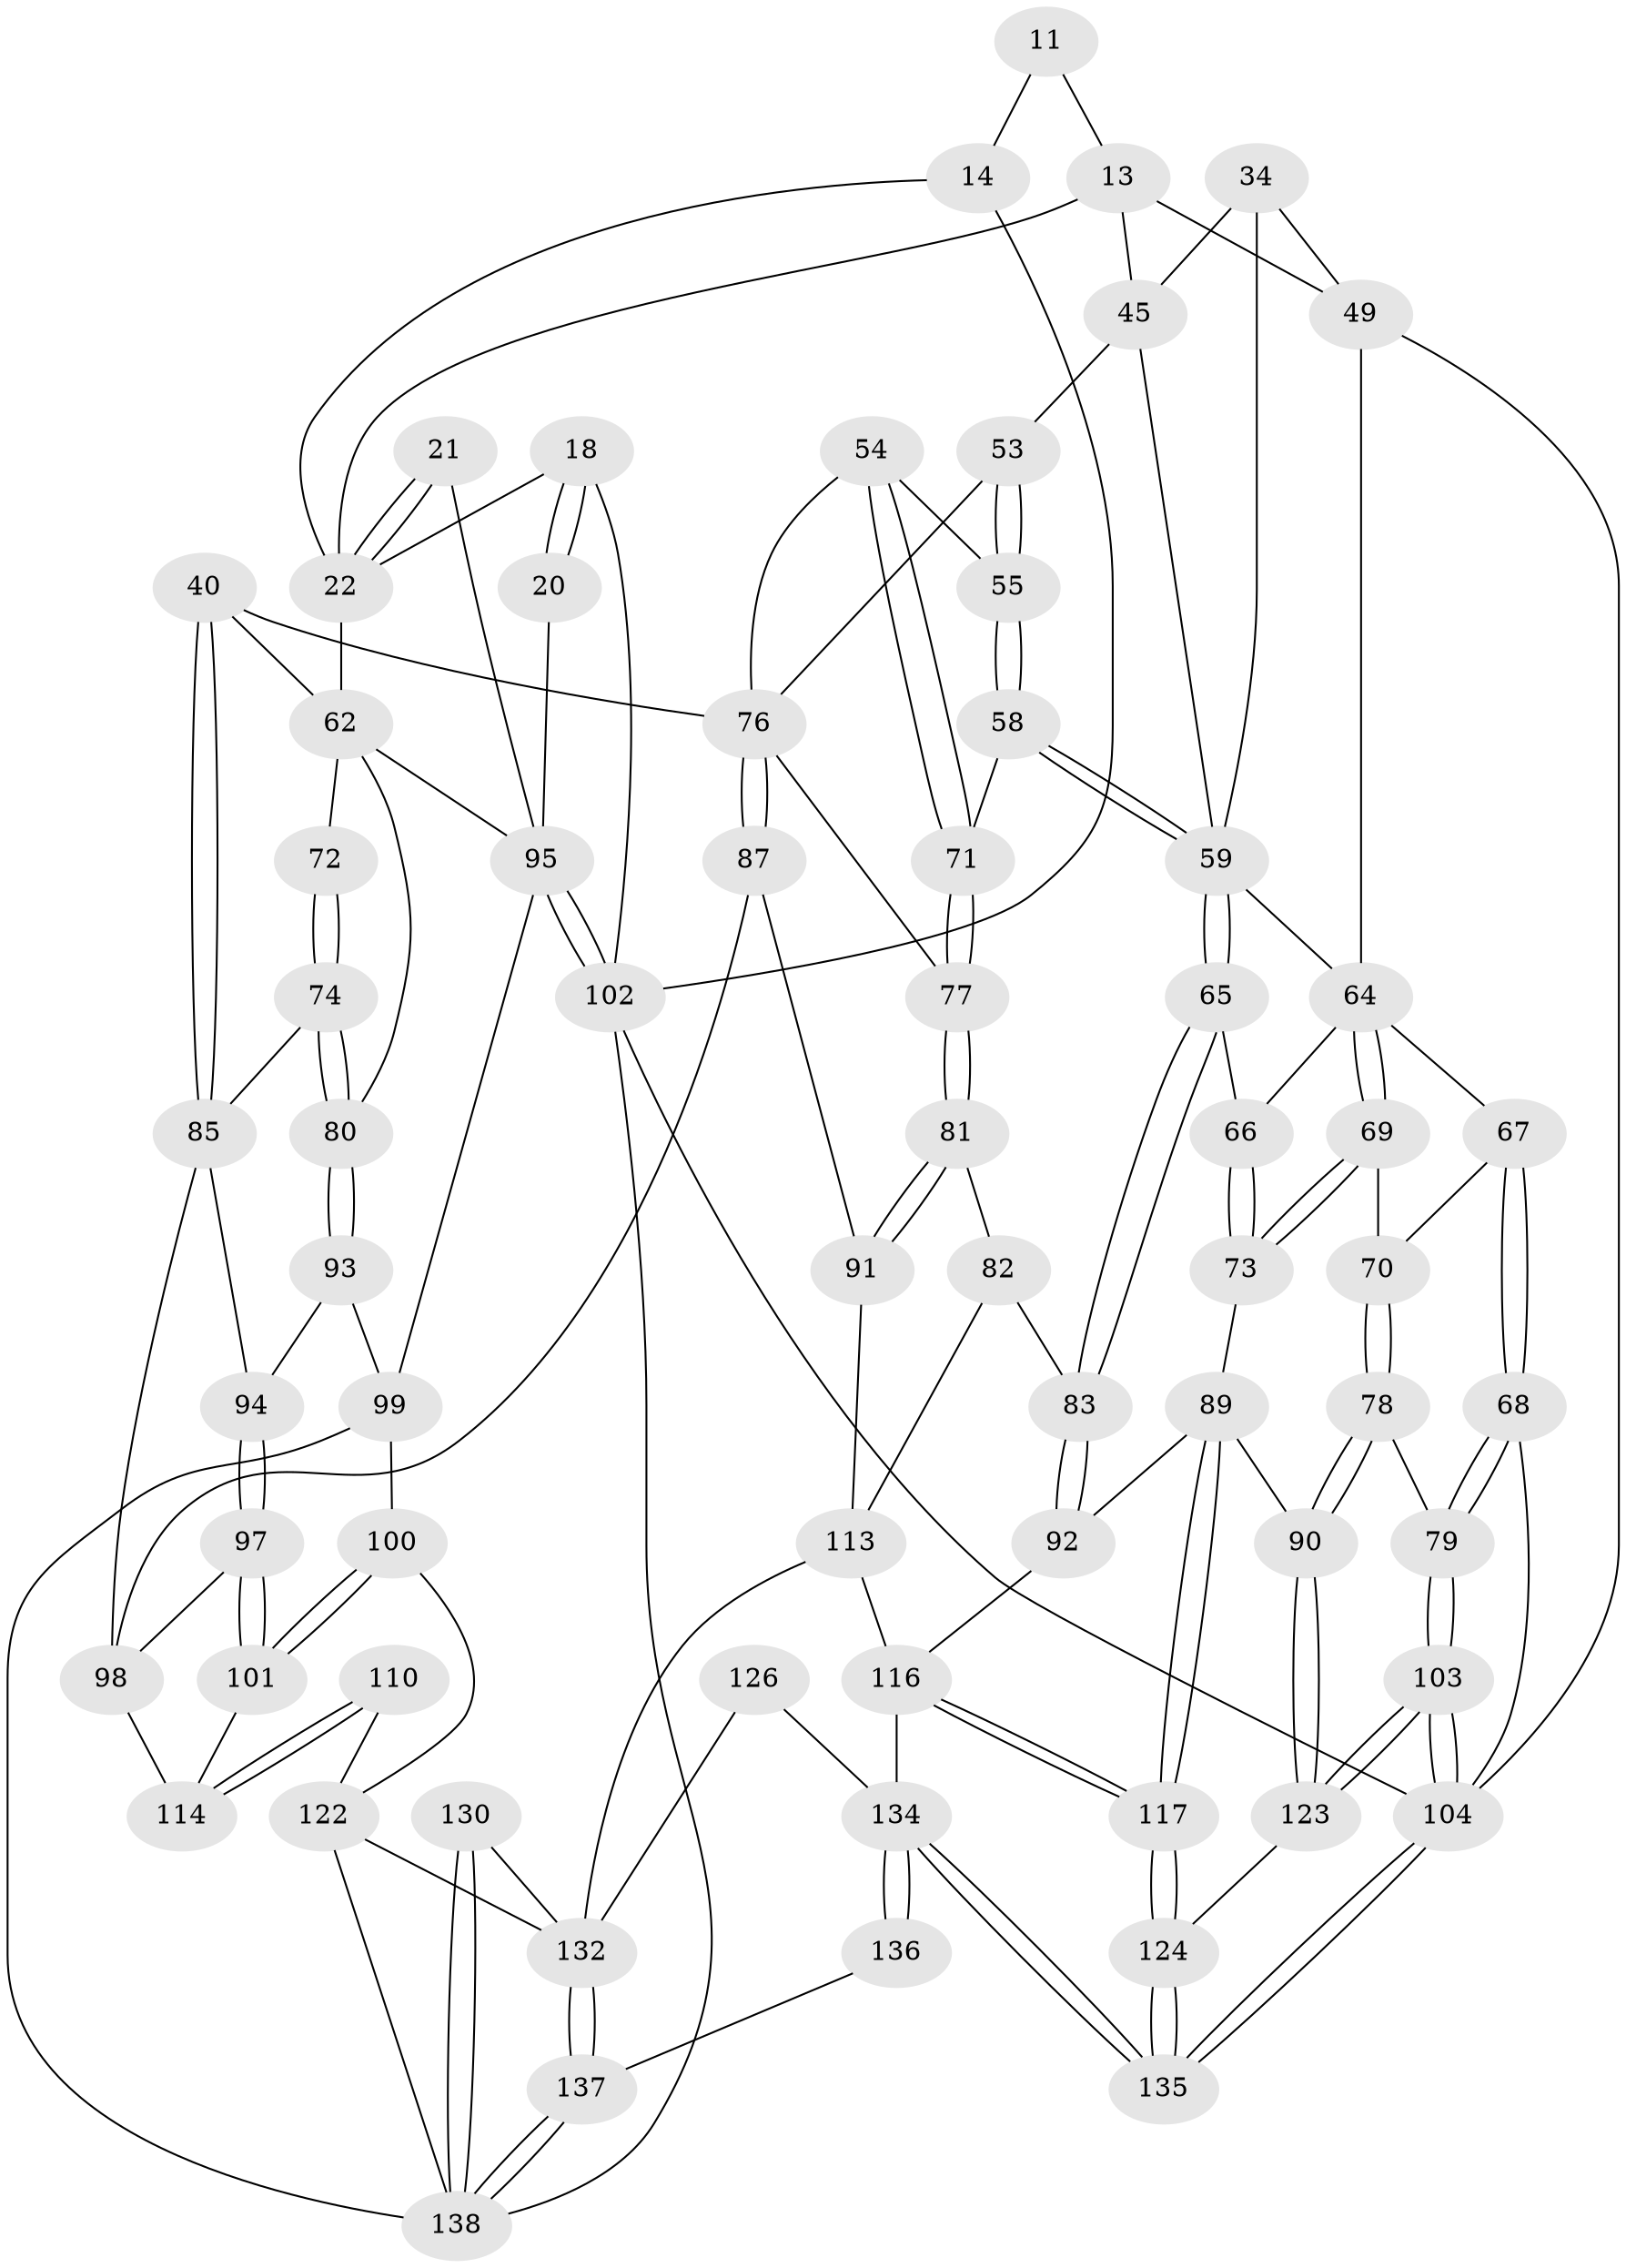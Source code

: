 // original degree distribution, {3: 0.021739130434782608, 4: 0.18840579710144928, 5: 0.6014492753623188, 6: 0.18840579710144928}
// Generated by graph-tools (version 1.1) at 2025/00/03/09/25 05:00:50]
// undirected, 69 vertices, 158 edges
graph export_dot {
graph [start="1"]
  node [color=gray90,style=filled];
  11 [pos="+0.7273788485029471+0.06456754783998285",super="+2"];
  13 [pos="+0.5868561381342228+0.10881864097234172",super="+12+10"];
  14 [pos="+0.7896390713523368+0.082398602957647",super="+3"];
  18 [pos="+0.9346932762317827+0.060407661822264175",super="+17"];
  20 [pos="+0.9505318744398288+0.23303764662295195"];
  21 [pos="+0.8731653238253491+0.2319334551932397"];
  22 [pos="+0.6920921067899923+0.28388038259564013",super="+19"];
  34 [pos="+0.1870875005383427+0.24557210359538717",super="+29"];
  40 [pos="+0.6254847332600317+0.36022047610403934",super="+39"];
  45 [pos="+0.3265444248257806+0.2965259055669735",super="+33+32+31"];
  49 [pos="+0.07562341666065996+0.30616151058446667",super="+35+26"];
  53 [pos="+0.3653473738389453+0.3141215621613792",super="+37+36"];
  54 [pos="+0.4755068084111976+0.3718679527135805"];
  55 [pos="+0.404066498444922+0.3748698376486724"];
  58 [pos="+0.3884399526924225+0.45362989780079604"];
  59 [pos="+0.3411016720153711+0.4928848697049859",super="+46+47+48"];
  62 [pos="+0.909365351416845+0.43779938976389243",super="+57+61"];
  64 [pos="+0.19289414653134274+0.4266609097463253",super="+52+63"];
  65 [pos="+0.3404634448326175+0.49402162025091845"];
  66 [pos="+0.27323276197141516+0.49136330222363384"];
  67 [pos="+0.10438935065020707+0.4487280984037575"];
  68 [pos="+0+0.3915347208567364"];
  69 [pos="+0.15592602636698508+0.48155171943435027"];
  70 [pos="+0.11089986859961955+0.45862188322608755"];
  71 [pos="+0.44663123580289393+0.4631192701040072"];
  72 [pos="+0.8479833284823951+0.4380602870414596"];
  73 [pos="+0.19103107046410642+0.5408457826223866"];
  74 [pos="+0.7952354336491293+0.521703369339738"];
  76 [pos="+0.6046054321293923+0.3919076169453705",super="+42"];
  77 [pos="+0.5101892620303512+0.4863193310666101"];
  78 [pos="+0.024500509201018112+0.6072220459008829"];
  79 [pos="+0+0.5500007160915525"];
  80 [pos="+0.9136687591452759+0.5466284503867568"];
  81 [pos="+0.49980657946589346+0.5596681166001934"];
  82 [pos="+0.4423132814234871+0.5977605453464593"];
  83 [pos="+0.3634577952824312+0.5625745123787133"];
  85 [pos="+0.6962218079670507+0.5433784713549319",super="+84+75"];
  87 [pos="+0.6032010248421114+0.6065509032153171"];
  89 [pos="+0.1474586259720613+0.6686622267168294",super="+88"];
  90 [pos="+0.14309389055728644+0.6686015877999804"];
  91 [pos="+0.598045834043033+0.6060382113666508"];
  92 [pos="+0.2990781006609063+0.6346627758547835"];
  93 [pos="+0.9136246241369899+0.5905562994173951"];
  94 [pos="+0.7939570446111716+0.5936185999995863"];
  95 [pos="+1+0.7574659436757212",super="+60"];
  97 [pos="+0.7912677983056334+0.6086918976761662"];
  98 [pos="+0.6496017719852129+0.6448228119598314",super="+86"];
  99 [pos="+0.9109497061744012+0.7369763964008776",super="+96"];
  100 [pos="+0.8775669193410766+0.7372362093480064"];
  101 [pos="+0.8168395878493984+0.6989851976423579"];
  102 [pos="+1+1",super="+5"];
  103 [pos="+0+0.840599838109626"];
  104 [pos="+0+1",super="+50"];
  110 [pos="+0.6308701896408354+0.7847891646931084"];
  113 [pos="+0.4787386861974404+0.732196584021569",super="+108+105"];
  114 [pos="+0.8159915634077973+0.699072151404798",super="+109"];
  116 [pos="+0.27699943526359744+0.8415443386834826",super="+107+115"];
  117 [pos="+0.24487059002282321+0.8400511382651127"];
  122 [pos="+0.7443556988259222+0.8480169043889215",super="+121+111"];
  123 [pos="+0.022430663834582774+0.8108504429925757"];
  124 [pos="+0.14228401172076968+0.9595036962848414"];
  126 [pos="+0.4480576777055581+0.9254125511300664"];
  130 [pos="+0.7496207744477167+0.9839197934083822"];
  132 [pos="+0.6160773037924031+0.9612512977929345",super="+125+131+112"];
  134 [pos="+0.29867335730114514+1",super="+120+133"];
  135 [pos="+0.01196023342376494+1"];
  136 [pos="+0.4043544499641096+1"];
  137 [pos="+0.6756063086376883+1"];
  138 [pos="+0.695095797640935+1",super="+129+127+128"];
  11 -- 14 [weight=2];
  11 -- 13 [weight=2];
  13 -- 49;
  13 -- 22;
  13 -- 45 [weight=2];
  14 -- 102;
  14 -- 22;
  18 -- 20 [weight=2];
  18 -- 20;
  18 -- 102;
  18 -- 22;
  20 -- 95;
  21 -- 22 [weight=2];
  21 -- 22;
  21 -- 95;
  22 -- 62;
  34 -- 49 [weight=2];
  34 -- 45 [weight=2];
  34 -- 59;
  40 -- 85 [weight=2];
  40 -- 85;
  40 -- 62;
  40 -- 76;
  45 -- 53 [weight=3];
  45 -- 59;
  49 -- 104 [weight=2];
  49 -- 64;
  53 -- 55;
  53 -- 55;
  53 -- 76;
  54 -- 55;
  54 -- 71;
  54 -- 71;
  54 -- 76;
  55 -- 58;
  55 -- 58;
  58 -- 59;
  58 -- 59;
  58 -- 71;
  59 -- 65;
  59 -- 65;
  59 -- 64 [weight=2];
  62 -- 72 [weight=2];
  62 -- 95 [weight=2];
  62 -- 80;
  64 -- 69;
  64 -- 69;
  64 -- 67;
  64 -- 66;
  65 -- 66;
  65 -- 83;
  65 -- 83;
  66 -- 73;
  66 -- 73;
  67 -- 68;
  67 -- 68;
  67 -- 70;
  68 -- 79;
  68 -- 79;
  68 -- 104;
  69 -- 70;
  69 -- 73;
  69 -- 73;
  70 -- 78;
  70 -- 78;
  71 -- 77;
  71 -- 77;
  72 -- 74;
  72 -- 74;
  73 -- 89;
  74 -- 80;
  74 -- 80;
  74 -- 85;
  76 -- 77;
  76 -- 87;
  76 -- 87;
  77 -- 81;
  77 -- 81;
  78 -- 79;
  78 -- 90;
  78 -- 90;
  79 -- 103;
  79 -- 103;
  80 -- 93;
  80 -- 93;
  81 -- 82;
  81 -- 91;
  81 -- 91;
  82 -- 83;
  82 -- 113;
  83 -- 92;
  83 -- 92;
  85 -- 98;
  85 -- 94;
  87 -- 91;
  87 -- 98;
  89 -- 90;
  89 -- 117;
  89 -- 117;
  89 -- 92;
  90 -- 123;
  90 -- 123;
  91 -- 113;
  92 -- 116;
  93 -- 94;
  93 -- 99;
  94 -- 97;
  94 -- 97;
  95 -- 102 [weight=2];
  95 -- 102;
  95 -- 99;
  97 -- 98;
  97 -- 101;
  97 -- 101;
  98 -- 114;
  99 -- 100;
  99 -- 138;
  100 -- 101;
  100 -- 101;
  100 -- 122;
  101 -- 114;
  102 -- 104 [weight=2];
  102 -- 138;
  103 -- 104;
  103 -- 104;
  103 -- 123;
  103 -- 123;
  104 -- 135;
  104 -- 135;
  110 -- 114 [weight=2];
  110 -- 114;
  110 -- 122;
  113 -- 116 [weight=2];
  113 -- 132;
  116 -- 117;
  116 -- 117;
  116 -- 134 [weight=2];
  117 -- 124;
  117 -- 124;
  122 -- 132 [weight=2];
  122 -- 138;
  123 -- 124;
  124 -- 135;
  124 -- 135;
  126 -- 134 [weight=2];
  126 -- 132;
  130 -- 138 [weight=2];
  130 -- 138;
  130 -- 132;
  132 -- 137;
  132 -- 137;
  134 -- 135;
  134 -- 135;
  134 -- 136 [weight=2];
  134 -- 136;
  136 -- 137;
  137 -- 138;
  137 -- 138;
}
